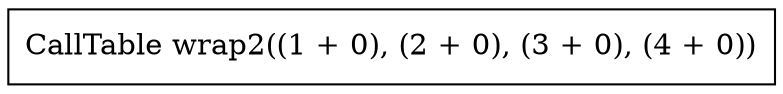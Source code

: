 digraph G {
    node0 [shape = record, label="CallTable wrap2((1 + 0), (2 + 0), (3 + 0), (4 + 0))\l"]
}

